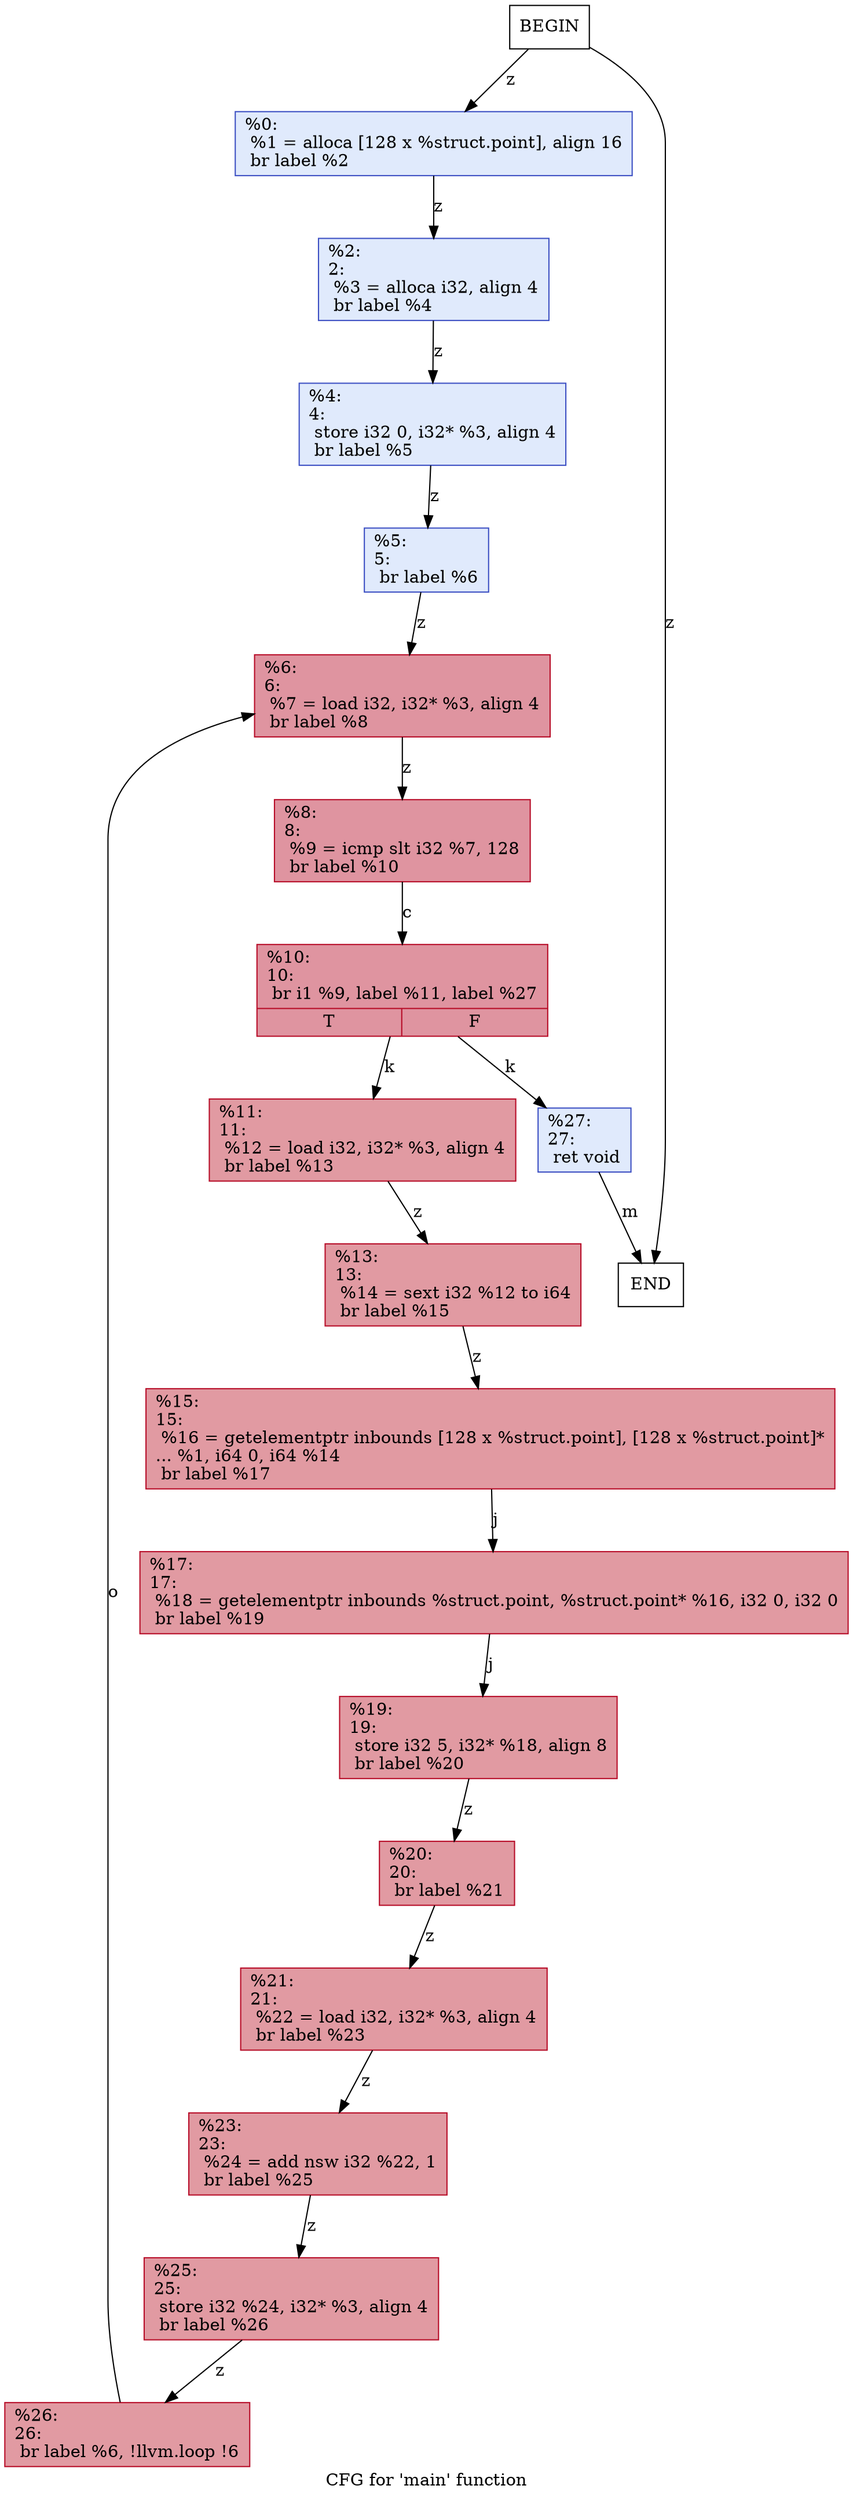 digraph "CFG for 'main' function" {
	label="CFG for 'main' function";

	Nodebeginmain [shape=record, label="BEGIN"];
	Nodebeginmain -> Node0x231eee0 [label="z"];
	Node0x231eee0 [shape=record,color="#3d50c3ff", style=filled, fillcolor="#b9d0f970",label="{%0:\l  %1 = alloca [128 x %struct.point], align 16\l  br label %2\l}"];
	Node0x231eee0 -> Node0x231fc50 [label="z"];
	Node0x231fc50 [shape=record,color="#3d50c3ff", style=filled, fillcolor="#b9d0f970",label="{%2:\l2:                                                \l  %3 = alloca i32, align 4\l  br label %4\l}"];
	Node0x231fc50 -> Node0x231fdb0 [label="z"];
	Node0x231fdb0 [shape=record,color="#3d50c3ff", style=filled, fillcolor="#b9d0f970",label="{%4:\l4:                                                \l  store i32 0, i32* %3, align 4\l  br label %5\l}"];
	Node0x231fdb0 -> Node0x231fec0 [label="z"];
	Node0x231fec0 [shape=record,color="#3d50c3ff", style=filled, fillcolor="#b9d0f970",label="{%5:\l5:                                                \l  br label %6\l}"];
	Node0x231fec0 -> Node0x231ff80 [label="z"];
	Node0x231ff80 [shape=record,color="#b70d28ff", style=filled, fillcolor="#b70d2870",label="{%6:\l6:                                                \l  %7 = load i32, i32* %3, align 4\l  br label %8\l}"];
	Node0x231ff80 -> Node0x23200b0 [label="z"];
	Node0x23200b0 [shape=record,color="#b70d28ff", style=filled, fillcolor="#b70d2870",label="{%8:\l8:                                                \l  %9 = icmp slt i32 %7, 128\l  br label %10\l}"];
	Node0x23200b0 -> Node0x231fe70 [label="c"];
	Node0x231fe70 [shape=record,color="#b70d28ff", style=filled, fillcolor="#b70d2870",label="{%10:\l10:                                               \l  br i1 %9, label %11, label %27\l|{<s0>T|<s1>F}}"];
	Node0x231fe70 -> Node0x2320210 [label="k"];
	Node0x231fe70 -> Node0x2320260 [label="k"];
	Node0x2320210 [shape=record,color="#b70d28ff", style=filled, fillcolor="#bb1b2c70",label="{%11:\l11:                                               \l  %12 = load i32, i32* %3, align 4\l  br label %13\l}"];
	Node0x2320210 -> Node0x2320410 [label="z"];
	Node0x2320410 [shape=record,color="#b70d28ff", style=filled, fillcolor="#bb1b2c70",label="{%13:\l13:                                               \l  %14 = sext i32 %12 to i64\l  br label %15\l}"];
	Node0x2320410 -> Node0x2320540 [label="z"];
	Node0x2320540 [shape=record,color="#b70d28ff", style=filled, fillcolor="#bb1b2c70",label="{%15:\l15:                                               \l  %16 = getelementptr inbounds [128 x %struct.point], [128 x %struct.point]*\l... %1, i64 0, i64 %14\l  br label %17\l}"];
	Node0x2320540 -> Node0x23206f0 [label="j"];
	Node0x23206f0 [shape=record,color="#b70d28ff", style=filled, fillcolor="#bb1b2c70",label="{%17:\l17:                                               \l  %18 = getelementptr inbounds %struct.point, %struct.point* %16, i32 0, i32 0\l  br label %19\l}"];
	Node0x23206f0 -> Node0x2320870 [label="j"];
	Node0x2320870 [shape=record,color="#b70d28ff", style=filled, fillcolor="#bb1b2c70",label="{%19:\l19:                                               \l  store i32 5, i32* %18, align 8\l  br label %20\l}"];
	Node0x2320870 -> Node0x2320960 [label="z"];
	Node0x2320960 [shape=record,color="#b70d28ff", style=filled, fillcolor="#bb1b2c70",label="{%20:\l20:                                               \l  br label %21\l}"];
	Node0x2320960 -> Node0x2320a20 [label="z"];
	Node0x2320a20 [shape=record,color="#b70d28ff", style=filled, fillcolor="#bb1b2c70",label="{%21:\l21:                                               \l  %22 = load i32, i32* %3, align 4\l  br label %23\l}"];
	Node0x2320a20 -> Node0x2320b50 [label="z"];
	Node0x2320b50 [shape=record,color="#b70d28ff", style=filled, fillcolor="#bb1b2c70",label="{%23:\l23:                                               \l  %24 = add nsw i32 %22, 1\l  br label %25\l}"];
	Node0x2320b50 -> Node0x2320c10 [label="z"];
	Node0x2320c10 [shape=record,color="#b70d28ff", style=filled, fillcolor="#bb1b2c70",label="{%25:\l25:                                               \l  store i32 %24, i32* %3, align 4\l  br label %26\l}"];
	Node0x2320c10 -> Node0x2320cd0 [label="z"];
	Node0x2320cd0 [shape=record,color="#b70d28ff", style=filled, fillcolor="#bb1b2c70",label="{%26:\l26:                                               \l  br label %6, !llvm.loop !6\l}"];
	Node0x2320cd0 -> Node0x231ff80 [label="o"];
	Node0x2320260 [shape=record,color="#3d50c3ff", style=filled, fillcolor="#b9d0f970",label="{%27:\l27:                                               \l  ret void\l}"];
	Node0x2320260 -> Nodeendmain [label="m"];
	Nodeendmain [shape=record, label="END"];
	Nodebeginmain -> Nodeendmain [label="z"];
}
